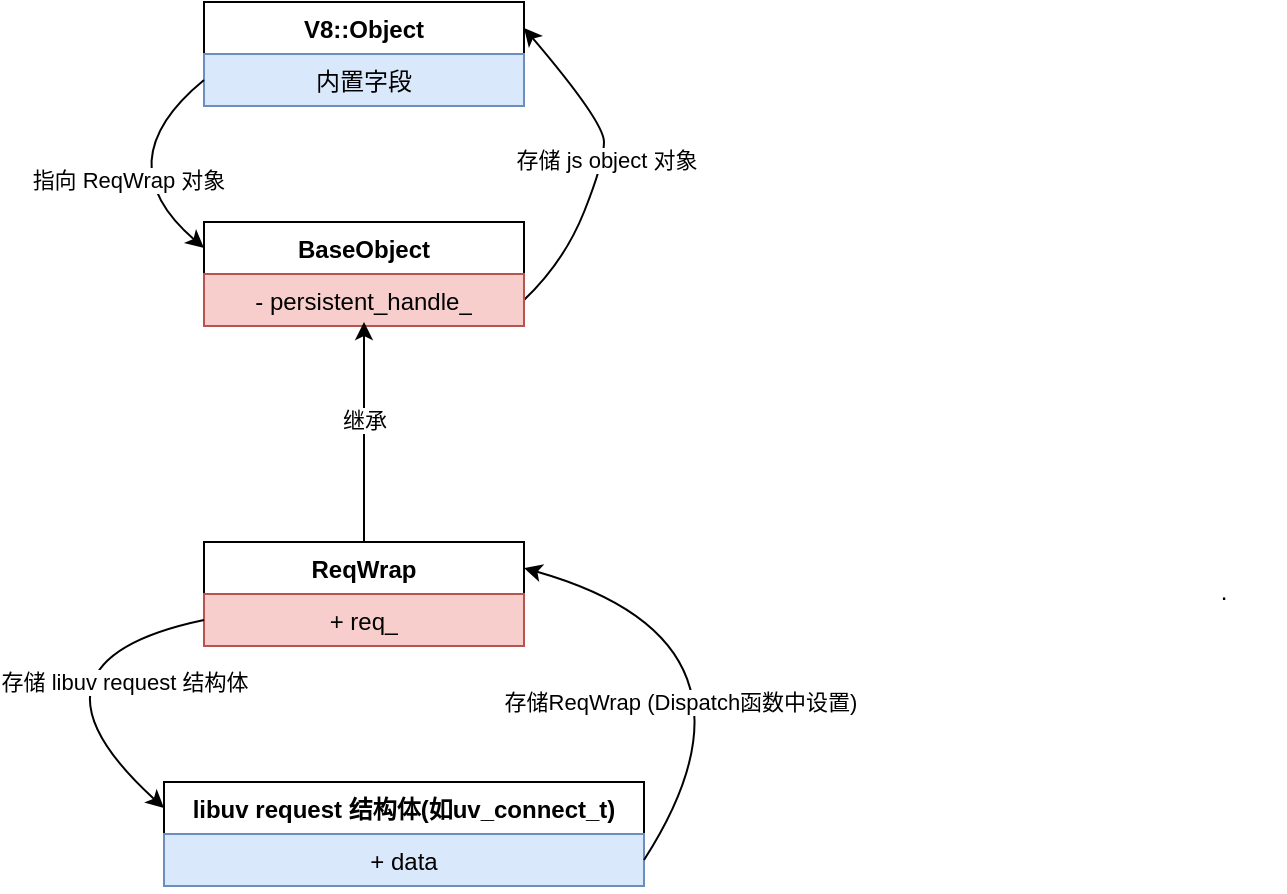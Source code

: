 <mxfile version="21.3.0" type="device">
  <diagram name="第 1 页" id="JpOJtKo7JWEZf55HkrdQ">
    <mxGraphModel dx="902" dy="521" grid="1" gridSize="10" guides="1" tooltips="1" connect="1" arrows="1" fold="1" page="1" pageScale="1" pageWidth="3300" pageHeight="4681" math="0" shadow="0">
      <root>
        <mxCell id="0" />
        <mxCell id="1" parent="0" />
        <mxCell id="URBQYvM6UyO4s0sl4P5s-1" value="ReqWrap" style="swimlane;fontStyle=1;align=center;verticalAlign=top;childLayout=stackLayout;horizontal=1;startSize=26;horizontalStack=0;resizeParent=1;resizeParentMax=0;resizeLast=0;collapsible=1;marginBottom=0;whiteSpace=wrap;html=1;" parent="1" vertex="1">
          <mxGeometry x="310" y="360" width="160" height="52" as="geometry" />
        </mxCell>
        <mxCell id="URBQYvM6UyO4s0sl4P5s-2" value="+ req_" style="text;strokeColor=#b85450;fillColor=#f8cecc;align=center;verticalAlign=top;spacingLeft=4;spacingRight=4;overflow=hidden;rotatable=0;points=[[0,0.5],[1,0.5]];portConstraint=eastwest;whiteSpace=wrap;html=1;" parent="URBQYvM6UyO4s0sl4P5s-1" vertex="1">
          <mxGeometry y="26" width="160" height="26" as="geometry" />
        </mxCell>
        <mxCell id="URBQYvM6UyO4s0sl4P5s-3" value="V8::Object" style="swimlane;fontStyle=1;align=center;verticalAlign=top;childLayout=stackLayout;horizontal=1;startSize=26;horizontalStack=0;resizeParent=1;resizeParentMax=0;resizeLast=0;collapsible=1;marginBottom=0;whiteSpace=wrap;html=1;" parent="1" vertex="1">
          <mxGeometry x="310" y="90" width="160" height="52" as="geometry" />
        </mxCell>
        <mxCell id="URBQYvM6UyO4s0sl4P5s-4" value="内置字段" style="text;strokeColor=#6c8ebf;fillColor=#dae8fc;align=center;verticalAlign=top;spacingLeft=4;spacingRight=4;overflow=hidden;rotatable=0;points=[[0,0.5],[1,0.5]];portConstraint=eastwest;whiteSpace=wrap;html=1;" parent="URBQYvM6UyO4s0sl4P5s-3" vertex="1">
          <mxGeometry y="26" width="160" height="26" as="geometry" />
        </mxCell>
        <mxCell id="URBQYvM6UyO4s0sl4P5s-5" value="" style="curved=1;endArrow=classic;html=1;rounded=0;entryX=1;entryY=0.25;entryDx=0;entryDy=0;exitX=1;exitY=0.75;exitDx=0;exitDy=0;fillColor=#fff2cc;strokeColor=#000000;" parent="1" source="URBQYvM6UyO4s0sl4P5s-10" target="URBQYvM6UyO4s0sl4P5s-3" edge="1">
          <mxGeometry width="50" height="50" relative="1" as="geometry">
            <mxPoint x="470" y="520" as="sourcePoint" />
            <mxPoint x="520" y="470" as="targetPoint" />
            <Array as="points">
              <mxPoint x="490" y="220" />
              <mxPoint x="510" y="170" />
              <mxPoint x="510" y="150" />
            </Array>
          </mxGeometry>
        </mxCell>
        <mxCell id="URBQYvM6UyO4s0sl4P5s-6" value="存储 js object 对象" style="edgeLabel;html=1;align=center;verticalAlign=middle;resizable=0;points=[];" parent="URBQYvM6UyO4s0sl4P5s-5" vertex="1" connectable="0">
          <mxGeometry x="-0.419" y="1" relative="1" as="geometry">
            <mxPoint x="14" y="-32" as="offset" />
          </mxGeometry>
        </mxCell>
        <mxCell id="URBQYvM6UyO4s0sl4P5s-7" value="" style="curved=1;endArrow=classic;html=1;rounded=0;exitX=0;exitY=0.5;exitDx=0;exitDy=0;entryX=0;entryY=0.25;entryDx=0;entryDy=0;fillColor=#fff2cc;strokeColor=#000000;" parent="1" source="URBQYvM6UyO4s0sl4P5s-4" target="URBQYvM6UyO4s0sl4P5s-10" edge="1">
          <mxGeometry width="50" height="50" relative="1" as="geometry">
            <mxPoint x="530" y="169" as="sourcePoint" />
            <mxPoint x="390" y="190" as="targetPoint" />
            <Array as="points">
              <mxPoint x="260" y="170" />
            </Array>
          </mxGeometry>
        </mxCell>
        <mxCell id="URBQYvM6UyO4s0sl4P5s-8" value="指向 ReqWrap 对象" style="edgeLabel;html=1;align=center;verticalAlign=middle;resizable=0;points=[];" parent="URBQYvM6UyO4s0sl4P5s-7" vertex="1" connectable="0">
          <mxGeometry x="-0.159" y="6" relative="1" as="geometry">
            <mxPoint y="10" as="offset" />
          </mxGeometry>
        </mxCell>
        <mxCell id="URBQYvM6UyO4s0sl4P5s-9" value="." style="text;html=1;strokeColor=none;fillColor=none;align=center;verticalAlign=middle;whiteSpace=wrap;rounded=0;" parent="1" vertex="1">
          <mxGeometry x="790" y="370" width="60" height="30" as="geometry" />
        </mxCell>
        <mxCell id="URBQYvM6UyO4s0sl4P5s-10" value="BaseObject" style="swimlane;fontStyle=1;align=center;verticalAlign=top;childLayout=stackLayout;horizontal=1;startSize=26;horizontalStack=0;resizeParent=1;resizeParentMax=0;resizeLast=0;collapsible=1;marginBottom=0;whiteSpace=wrap;html=1;" parent="1" vertex="1">
          <mxGeometry x="310" y="200" width="160" height="52" as="geometry" />
        </mxCell>
        <mxCell id="URBQYvM6UyO4s0sl4P5s-11" value="-&amp;nbsp;persistent_handle_" style="text;strokeColor=#b85450;fillColor=#f8cecc;align=center;verticalAlign=top;spacingLeft=4;spacingRight=4;overflow=hidden;rotatable=0;points=[[0,0.5],[1,0.5]];portConstraint=eastwest;whiteSpace=wrap;html=1;" parent="URBQYvM6UyO4s0sl4P5s-10" vertex="1">
          <mxGeometry y="26" width="160" height="26" as="geometry" />
        </mxCell>
        <mxCell id="URBQYvM6UyO4s0sl4P5s-12" value="" style="endArrow=classic;html=1;rounded=0;exitX=0.5;exitY=0;exitDx=0;exitDy=0;" parent="1" source="URBQYvM6UyO4s0sl4P5s-1" edge="1">
          <mxGeometry width="50" height="50" relative="1" as="geometry">
            <mxPoint x="340" y="300" as="sourcePoint" />
            <mxPoint x="390" y="250" as="targetPoint" />
          </mxGeometry>
        </mxCell>
        <mxCell id="URBQYvM6UyO4s0sl4P5s-13" value="继承" style="edgeLabel;html=1;align=center;verticalAlign=middle;resizable=0;points=[];" parent="URBQYvM6UyO4s0sl4P5s-12" vertex="1" connectable="0">
          <mxGeometry x="0.418" y="2" relative="1" as="geometry">
            <mxPoint x="2" y="17" as="offset" />
          </mxGeometry>
        </mxCell>
        <mxCell id="URBQYvM6UyO4s0sl4P5s-18" value="libuv request 结构体(如uv_connect_t)" style="swimlane;fontStyle=1;align=center;verticalAlign=top;childLayout=stackLayout;horizontal=1;startSize=26;horizontalStack=0;resizeParent=1;resizeParentMax=0;resizeLast=0;collapsible=1;marginBottom=0;whiteSpace=wrap;html=1;" parent="1" vertex="1">
          <mxGeometry x="290" y="480" width="240" height="52" as="geometry" />
        </mxCell>
        <mxCell id="URBQYvM6UyO4s0sl4P5s-19" value="+ data" style="text;strokeColor=#6c8ebf;fillColor=#dae8fc;align=center;verticalAlign=top;spacingLeft=4;spacingRight=4;overflow=hidden;rotatable=0;points=[[0,0.5],[1,0.5]];portConstraint=eastwest;whiteSpace=wrap;html=1;" parent="URBQYvM6UyO4s0sl4P5s-18" vertex="1">
          <mxGeometry y="26" width="240" height="26" as="geometry" />
        </mxCell>
        <mxCell id="URBQYvM6UyO4s0sl4P5s-23" value="存储 libuv request 结构体" style="curved=1;endArrow=classic;html=1;rounded=0;exitX=0;exitY=0.5;exitDx=0;exitDy=0;entryX=0;entryY=0.25;entryDx=0;entryDy=0;fillColor=#f8cecc;strokeColor=#000000;" parent="1" source="URBQYvM6UyO4s0sl4P5s-2" target="URBQYvM6UyO4s0sl4P5s-18" edge="1">
          <mxGeometry x="-0.568" y="22" width="50" height="50" relative="1" as="geometry">
            <mxPoint x="310" y="425" as="sourcePoint" />
            <mxPoint x="240" y="450" as="targetPoint" />
            <Array as="points">
              <mxPoint x="210" y="420" />
            </Array>
            <mxPoint as="offset" />
          </mxGeometry>
        </mxCell>
        <mxCell id="HiaossIX11FH8u2MA7C1-2" value="" style="curved=1;endArrow=classic;html=1;rounded=0;entryX=1;entryY=0.25;entryDx=0;entryDy=0;exitX=1;exitY=0.75;exitDx=0;exitDy=0;strokeColor=#000000;" edge="1" parent="1" source="URBQYvM6UyO4s0sl4P5s-18" target="URBQYvM6UyO4s0sl4P5s-1">
          <mxGeometry width="50" height="50" relative="1" as="geometry">
            <mxPoint x="550" y="410" as="sourcePoint" />
            <mxPoint x="600" y="360" as="targetPoint" />
            <Array as="points">
              <mxPoint x="600" y="410" />
            </Array>
          </mxGeometry>
        </mxCell>
        <mxCell id="HiaossIX11FH8u2MA7C1-3" value="存储ReqWrap (Dispatch函数中设置)" style="edgeLabel;html=1;align=center;verticalAlign=middle;resizable=0;points=[];" vertex="1" connectable="0" parent="HiaossIX11FH8u2MA7C1-2">
          <mxGeometry x="0.344" y="22" relative="1" as="geometry">
            <mxPoint y="22" as="offset" />
          </mxGeometry>
        </mxCell>
      </root>
    </mxGraphModel>
  </diagram>
</mxfile>
